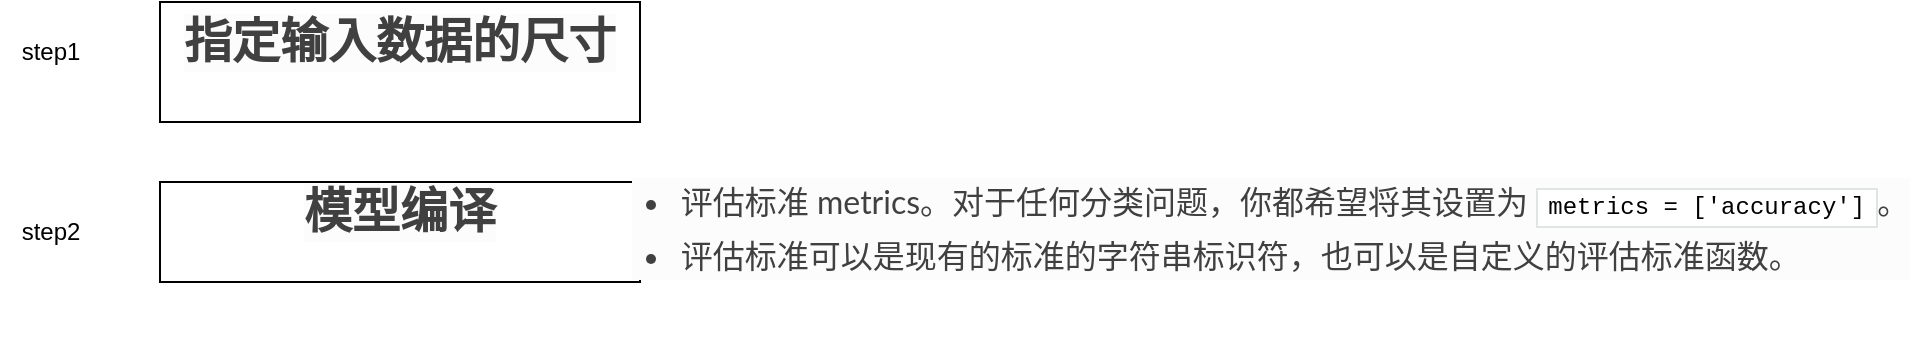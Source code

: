 <mxfile version="21.1.4" type="github">
  <diagram name="第 1 页" id="QA4Xayj2CMFigzvMXL0L">
    <mxGraphModel dx="946" dy="553" grid="1" gridSize="10" guides="1" tooltips="1" connect="1" arrows="1" fold="1" page="1" pageScale="1" pageWidth="827" pageHeight="1169" math="0" shadow="0">
      <root>
        <mxCell id="0" />
        <mxCell id="1" parent="0" />
        <mxCell id="I13WOzouh4kz9gHGQP0j-1" value="&lt;h2 style=&quot;box-sizing: border-box; margin-top: 0px; font-family: &amp;quot;Source Sans Pro&amp;quot;, ff-tisa-web-pro, Georgia, Arial, sans-serif; font-size: 24px; color: rgb(64, 64, 64); text-align: start; background-color: rgb(252, 252, 252);&quot; id=&quot;_1&quot;&gt;指定输入数据的尺寸&lt;/h2&gt;" style="rounded=0;whiteSpace=wrap;html=1;" vertex="1" parent="1">
          <mxGeometry x="150" y="30" width="240" height="60" as="geometry" />
        </mxCell>
        <mxCell id="I13WOzouh4kz9gHGQP0j-2" value="step1" style="text;html=1;align=center;verticalAlign=middle;resizable=0;points=[];autosize=1;strokeColor=none;fillColor=none;" vertex="1" parent="1">
          <mxGeometry x="70" y="40" width="50" height="30" as="geometry" />
        </mxCell>
        <mxCell id="I13WOzouh4kz9gHGQP0j-3" value="step2" style="text;html=1;align=center;verticalAlign=middle;resizable=0;points=[];autosize=1;strokeColor=none;fillColor=none;" vertex="1" parent="1">
          <mxGeometry x="70" y="130" width="50" height="30" as="geometry" />
        </mxCell>
        <mxCell id="I13WOzouh4kz9gHGQP0j-4" value="&lt;h2 style=&quot;box-sizing: border-box; margin-top: 0px; font-family: &amp;quot;Source Sans Pro&amp;quot;, ff-tisa-web-pro, Georgia, Arial, sans-serif; font-size: 24px; color: rgb(64, 64, 64); text-align: start; background-color: rgb(252, 252, 252);&quot; id=&quot;_2&quot;&gt;模型编译&lt;/h2&gt;" style="rounded=0;whiteSpace=wrap;html=1;" vertex="1" parent="1">
          <mxGeometry x="150" y="120" width="240" height="50" as="geometry" />
        </mxCell>
        <mxCell id="I13WOzouh4kz9gHGQP0j-5" value="&lt;ul style=&quot;box-sizing: border-box; margin: 0px 0px 24px; padding: 0px; list-style-position: initial; list-style-image: initial; line-height: 24px; color: rgb(64, 64, 64); font-family: Lato, proxima-nova, &amp;quot;Helvetica Neue&amp;quot;, Arial, sans-serif; font-size: 16px; text-align: start; background-color: rgb(252, 252, 252);&quot;&gt;&lt;li style=&quot;box-sizing: border-box; list-style: disc; margin-left: 24px;&quot;&gt;评估标准 metrics。对于任何分类问题，你都希望将其设置为&amp;nbsp;&lt;code style=&quot;box-sizing: border-box; font-family: SFMono-Regular, Menlo, Monaco, Consolas, &amp;quot;Liberation Mono&amp;quot;, &amp;quot;Courier New&amp;quot;, Courier, monospace; font-size: 12px; max-width: 100%; background: rgb(255, 255, 255); border: 1px solid rgb(225, 228, 229); padding: 2px 5px; color: rgb(0, 0, 0); overflow-x: auto; overflow-wrap: break-word;&quot;&gt;metrics = [&#39;accuracy&#39;]&lt;/code&gt;。&lt;/li&gt;&lt;li style=&quot;box-sizing: border-box; list-style: disc; margin-left: 24px;&quot;&gt;评估标准可以是现有的标准的字符串标识符，也可以是自定义的评估标准函数。&lt;/li&gt;&lt;/ul&gt;" style="text;html=1;align=center;verticalAlign=middle;resizable=0;points=[];autosize=1;strokeColor=none;fillColor=none;" vertex="1" parent="1">
          <mxGeometry x="380" y="110" width="650" height="90" as="geometry" />
        </mxCell>
      </root>
    </mxGraphModel>
  </diagram>
</mxfile>
